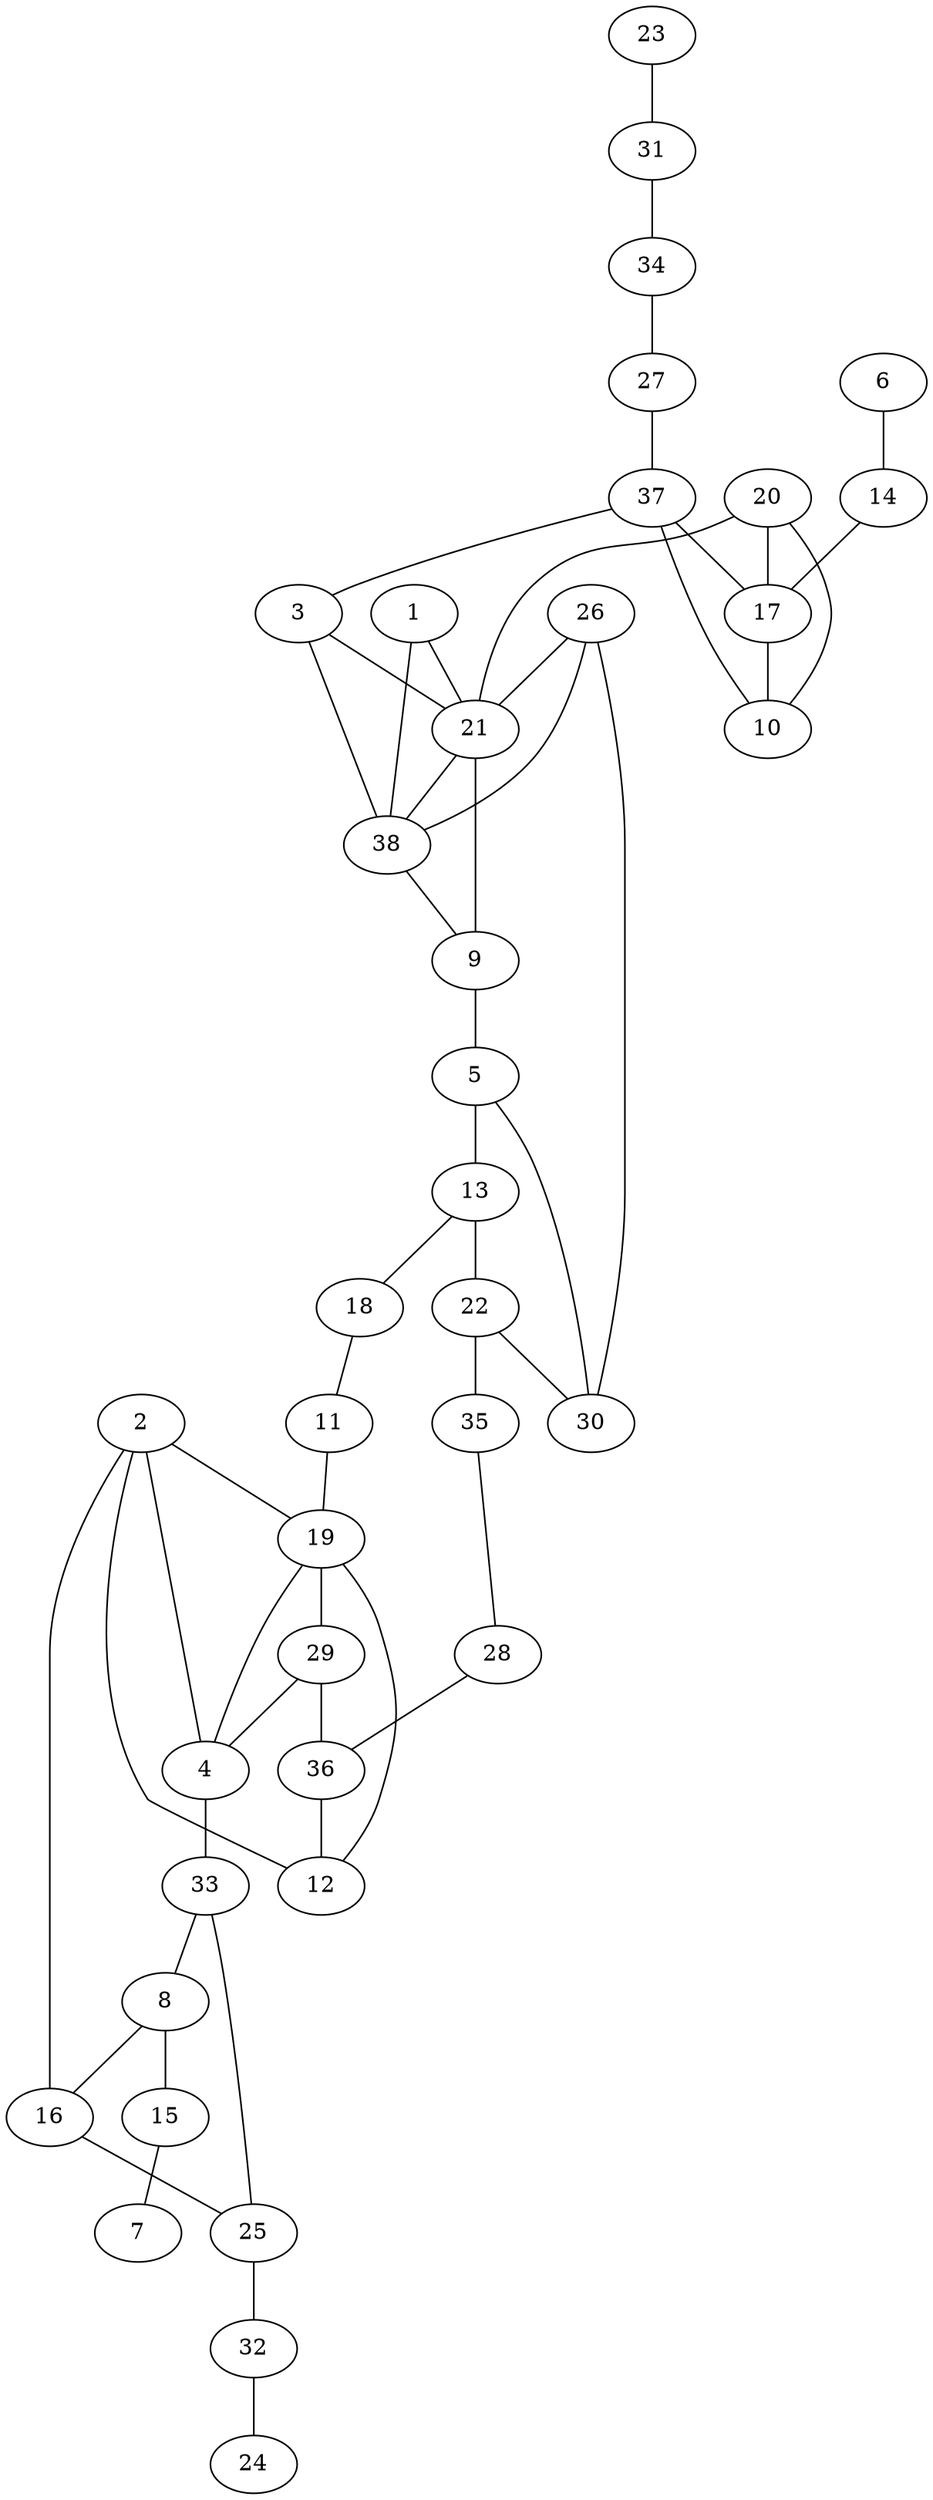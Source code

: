graph pdb1bdy {
	1	 [aaLength=3,
		sequence=TDR,
		type=0];
	21	 [aaLength=5,
		sequence=GKTLV,
		type=1];
	1 -- 21	 [distance0="47.64383",
		frequency=1,
		type0=2];
	38	 [aaLength=5,
		sequence=GKTLV,
		type=1];
	1 -- 38	 [distance0="47.64383",
		frequency=1,
		type0=3];
	2	 [aaLength=11,
		sequence=VSVLAERCKKN,
		type=0];
	4	 [aaLength=11,
		sequence=VSVLAERCKKN,
		type=0];
	2 -- 4	 [distance0="27.26957",
		frequency=1,
		type0=1];
	12	 [aaLength=8,
		sequence=PMSEVTVG,
		type=1];
	2 -- 12	 [distance0="29.54152",
		frequency=1,
		type0=2];
	16	 [aaLength=7,
		sequence=KAEFWLD,
		type=1];
	2 -- 16	 [distance0="2.0",
		frequency=1,
		type0=4];
	19	 [aaLength=8,
		sequence=PMSEVTVG,
		type=1];
	2 -- 19	 [distance0="29.54152",
		frequency=1,
		type0=3];
	3	 [aaLength=3,
		sequence=TDR,
		type=0];
	3 -- 21	 [distance0="25.85476",
		frequency=1,
		type0=2];
	3 -- 38	 [distance0="25.85476",
		distance1="0.0",
		frequency=2,
		type0=3,
		type1=5];
	4 -- 19	 [distance0="42.33462",
		frequency=1,
		type0=3];
	33	 [aaLength=7,
		sequence=KAEFWLD,
		type=1];
	4 -- 33	 [distance0="2.0",
		frequency=1,
		type0=4];
	5	 [aaLength=5,
		sequence=TFDAH,
		type=1];
	13	 [aaLength=5,
		sequence=TFDAH,
		type=1];
	5 -- 13	 [distance0="0.0",
		distance1="0.0",
		frequency=2,
		type0=1,
		type1=5];
	6	 [aaLength=11,
		sequence=PFLRISFNSYE,
		type=1];
	14	 [aaLength=10,
		sequence=FLRISFNSYE,
		type=1];
	6 -- 14	 [distance0="0.0",
		frequency=1,
		type0=5];
	7	 [aaLength=10,
		sequence=KVLMCVQYFL,
		type=1];
	8	 [aaLength=7,
		sequence=KAEFWLD,
		type=1];
	15	 [aaLength=9,
		sequence=KVLMCVQYF,
		type=1];
	8 -- 15	 [distance0="5.0",
		frequency=1,
		type0=4];
	8 -- 16	 [distance0="0.0",
		frequency=1,
		type0=1];
	9	 [aaLength=3,
		sequence=LVQ,
		type=1];
	9 -- 5	 [distance0="11.0",
		frequency=1,
		type0=4];
	9 -- 21	 [distance0="3.0",
		frequency=1,
		type0=2];
	10	 [aaLength=9,
		sequence=FCAVKMKEA,
		type=1];
	11	 [aaLength=7,
		sequence=VIQIVLM,
		type=1];
	11 -- 19	 [distance0="5.0",
		frequency=1,
		type0=4];
	12 -- 19	 [distance0="0.0",
		frequency=1,
		type0=1];
	18	 [aaLength=7,
		sequence=VIQIVLM,
		type=1];
	13 -- 18	 [distance0="5.0",
		frequency=1,
		type0=4];
	22	 [aaLength=5,
		sequence=TFDAH,
		type=1];
	13 -- 22	 [distance0="0.0",
		frequency=1,
		type0=2];
	17	 [aaLength=7,
		sequence=FCAVKMK,
		type=1];
	14 -- 17	 [distance0="13.0",
		frequency=1,
		type0=4];
	15 -- 7	 [distance0="0.0",
		frequency=1,
		type0=5];
	25	 [aaLength=7,
		sequence=KAEFWLD,
		type=1];
	16 -- 25	 [distance0="0.0",
		frequency=1,
		type0=2];
	17 -- 10	 [distance0="0.0",
		frequency=1,
		type0=5];
	18 -- 11	 [distance0="0.0",
		frequency=1,
		type0=5];
	29	 [aaLength=8,
		sequence=PMSEVTVG,
		type=1];
	19 -- 29	 [distance0="0.0",
		frequency=1,
		type0=2];
	20	 [aaLength=5,
		sequence=EALTT,
		type=1];
	20 -- 10	 [distance0="7.0",
		frequency=1,
		type0=2];
	20 -- 17	 [distance0="7.0",
		frequency=1,
		type0=3];
	20 -- 21	 [distance0="2.0",
		frequency=1,
		type0=4];
	21 -- 38	 [distance0="0.0",
		frequency=1,
		type0=1];
	30	 [aaLength=5,
		sequence=TFDAH,
		type=1];
	22 -- 30	 [distance0="0.0",
		frequency=1,
		type0=3];
	35	 [aaLength=7,
		sequence=VIQIVLM,
		type=1];
	22 -- 35	 [distance0="5.0",
		frequency=1,
		type0=4];
	23	 [aaLength=11,
		sequence=PFLRISFNSYE,
		type=1];
	31	 [aaLength=10,
		sequence=FLRISFNSYE,
		type=1];
	23 -- 31	 [distance0="0.0",
		frequency=1,
		type0=5];
	24	 [aaLength=10,
		sequence=KVLMCVQYFL,
		type=1];
	32	 [aaLength=9,
		sequence=KVLMCVQYF,
		type=1];
	25 -- 32	 [distance0="5.0",
		frequency=1,
		type0=4];
	25 -- 33	 [distance0="0.0",
		frequency=1,
		type0=3];
	26	 [aaLength=3,
		sequence=LVQ,
		type=1];
	26 -- 21	 [distance0="3.0",
		frequency=1,
		type0=2];
	26 -- 30	 [distance0="11.0",
		frequency=1,
		type0=4];
	26 -- 38	 [distance0="3.0",
		frequency=1,
		type0=3];
	27	 [aaLength=9,
		sequence=FCAVKMKEA,
		type=1];
	37	 [aaLength=5,
		sequence=EALTT,
		type=1];
	27 -- 37	 [distance0="0.0",
		frequency=1,
		type0=5];
	28	 [aaLength=7,
		sequence=VIQIVLM,
		type=1];
	36	 [aaLength=8,
		sequence=PMSEVTVG,
		type=1];
	28 -- 36	 [distance0="5.0",
		frequency=1,
		type0=4];
	29 -- 4	 [distance0="0.0",
		frequency=1,
		type0=5];
	29 -- 36	 [distance0="0.0",
		frequency=1,
		type0=3];
	30 -- 5	 [distance0="0.0",
		frequency=1,
		type0=1];
	34	 [aaLength=7,
		sequence=FCAVKMK,
		type=1];
	31 -- 34	 [distance0="13.0",
		frequency=1,
		type0=4];
	32 -- 24	 [distance0="0.0",
		frequency=1,
		type0=5];
	33 -- 8	 [distance0="0.0",
		frequency=1,
		type0=1];
	34 -- 27	 [distance0="0.0",
		frequency=1,
		type0=5];
	35 -- 28	 [distance0="0.0",
		frequency=1,
		type0=5];
	36 -- 12	 [distance0="0.0",
		frequency=1,
		type0=1];
	37 -- 3	 [distance0="0.0",
		frequency=1,
		type0=5];
	37 -- 10	 [distance0="7.0",
		frequency=1,
		type0=2];
	37 -- 17	 [distance0="7.0",
		frequency=1,
		type0=3];
	38 -- 9	 [distance0="3.0",
		frequency=1,
		type0=2];
}
